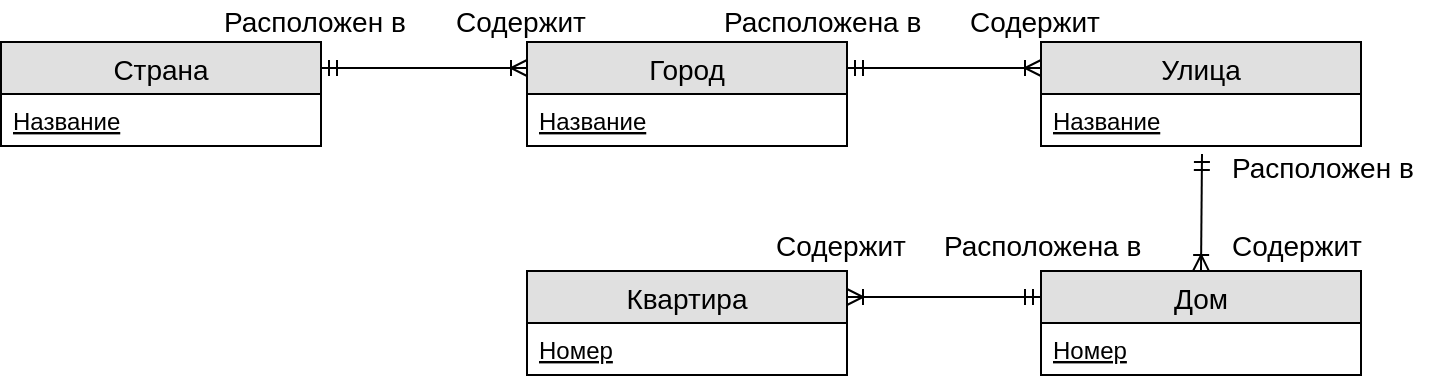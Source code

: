<mxfile version="12.1.3" type="device" pages="1"><diagram id="SD8DphvSxPvhvg3kfcvc" name="Page-1"><mxGraphModel dx="1024" dy="418" grid="0" gridSize="10" guides="1" tooltips="1" connect="1" arrows="1" fold="1" page="1" pageScale="1" pageWidth="827" pageHeight="1169" math="0" shadow="0"><root><mxCell id="0"/><mxCell id="1" parent="0"/><mxCell id="XcD7xtHeiDNZ6KRDn_ez-1" value="Страна" style="swimlane;fontStyle=0;childLayout=stackLayout;horizontal=1;startSize=26;fillColor=#e0e0e0;horizontalStack=0;resizeParent=1;resizeParentMax=0;resizeLast=0;collapsible=1;marginBottom=0;swimlaneFillColor=#ffffff;align=center;fontSize=14;" vertex="1" parent="1"><mxGeometry x="56.5" y="59" width="160" height="52" as="geometry"/></mxCell><mxCell id="XcD7xtHeiDNZ6KRDn_ez-2" value="Название" style="text;strokeColor=none;fillColor=none;spacingLeft=4;spacingRight=4;overflow=hidden;rotatable=0;points=[[0,0.5],[1,0.5]];portConstraint=eastwest;fontSize=12;fontStyle=4" vertex="1" parent="XcD7xtHeiDNZ6KRDn_ez-1"><mxGeometry y="26" width="160" height="26" as="geometry"/></mxCell><mxCell id="XcD7xtHeiDNZ6KRDn_ez-5" value="Город" style="swimlane;fontStyle=0;childLayout=stackLayout;horizontal=1;startSize=26;fillColor=#e0e0e0;horizontalStack=0;resizeParent=1;resizeParentMax=0;resizeLast=0;collapsible=1;marginBottom=0;swimlaneFillColor=#ffffff;align=center;fontSize=14;" vertex="1" parent="1"><mxGeometry x="319.5" y="59" width="160" height="52" as="geometry"/></mxCell><mxCell id="XcD7xtHeiDNZ6KRDn_ez-7" value="Название" style="text;strokeColor=none;fillColor=none;spacingLeft=4;spacingRight=4;overflow=hidden;rotatable=0;points=[[0,0.5],[1,0.5]];portConstraint=eastwest;fontSize=12;fontStyle=4" vertex="1" parent="XcD7xtHeiDNZ6KRDn_ez-5"><mxGeometry y="26" width="160" height="26" as="geometry"/></mxCell><mxCell id="XcD7xtHeiDNZ6KRDn_ez-13" value="Квартира" style="swimlane;fontStyle=0;childLayout=stackLayout;horizontal=1;startSize=26;fillColor=#e0e0e0;horizontalStack=0;resizeParent=1;resizeParentMax=0;resizeLast=0;collapsible=1;marginBottom=0;swimlaneFillColor=#ffffff;align=center;fontSize=14;" vertex="1" parent="1"><mxGeometry x="319.5" y="173.5" width="160" height="52" as="geometry"/></mxCell><mxCell id="XcD7xtHeiDNZ6KRDn_ez-14" value="Номер" style="text;strokeColor=none;fillColor=none;spacingLeft=4;spacingRight=4;overflow=hidden;rotatable=0;points=[[0,0.5],[1,0.5]];portConstraint=eastwest;fontSize=12;fontStyle=4" vertex="1" parent="XcD7xtHeiDNZ6KRDn_ez-13"><mxGeometry y="26" width="160" height="26" as="geometry"/></mxCell><mxCell id="XcD7xtHeiDNZ6KRDn_ez-15" value="Дом" style="swimlane;fontStyle=0;childLayout=stackLayout;horizontal=1;startSize=26;fillColor=#e0e0e0;horizontalStack=0;resizeParent=1;resizeParentMax=0;resizeLast=0;collapsible=1;marginBottom=0;swimlaneFillColor=#ffffff;align=center;fontSize=14;" vertex="1" parent="1"><mxGeometry x="576.5" y="173.5" width="160" height="52" as="geometry"/></mxCell><mxCell id="XcD7xtHeiDNZ6KRDn_ez-16" value="Номер" style="text;strokeColor=none;fillColor=none;spacingLeft=4;spacingRight=4;overflow=hidden;rotatable=0;points=[[0,0.5],[1,0.5]];portConstraint=eastwest;fontSize=12;fontStyle=4" vertex="1" parent="XcD7xtHeiDNZ6KRDn_ez-15"><mxGeometry y="26" width="160" height="26" as="geometry"/></mxCell><mxCell id="XcD7xtHeiDNZ6KRDn_ez-17" value="Улица" style="swimlane;fontStyle=0;childLayout=stackLayout;horizontal=1;startSize=26;fillColor=#e0e0e0;horizontalStack=0;resizeParent=1;resizeParentMax=0;resizeLast=0;collapsible=1;marginBottom=0;swimlaneFillColor=#ffffff;align=center;fontSize=14;" vertex="1" parent="1"><mxGeometry x="576.5" y="59" width="160" height="52" as="geometry"/></mxCell><mxCell id="XcD7xtHeiDNZ6KRDn_ez-18" value="Название" style="text;strokeColor=none;fillColor=none;spacingLeft=4;spacingRight=4;overflow=hidden;rotatable=0;points=[[0,0.5],[1,0.5]];portConstraint=eastwest;fontSize=12;fontStyle=4" vertex="1" parent="XcD7xtHeiDNZ6KRDn_ez-17"><mxGeometry y="26" width="160" height="26" as="geometry"/></mxCell><mxCell id="XcD7xtHeiDNZ6KRDn_ez-19" value="" style="fontSize=12;html=1;endArrow=ERoneToMany;startArrow=ERmandOne;strokeColor=#000000;exitX=1;exitY=0.25;exitDx=0;exitDy=0;entryX=0;entryY=0.25;entryDx=0;entryDy=0;" edge="1" parent="1" source="XcD7xtHeiDNZ6KRDn_ez-1" target="XcD7xtHeiDNZ6KRDn_ez-5"><mxGeometry width="100" height="100" relative="1" as="geometry"><mxPoint x="85" y="362" as="sourcePoint"/><mxPoint x="185" y="262" as="targetPoint"/></mxGeometry></mxCell><mxCell id="XcD7xtHeiDNZ6KRDn_ez-20" value="" style="fontSize=12;html=1;endArrow=ERoneToMany;startArrow=ERmandOne;strokeColor=#000000;exitX=1;exitY=0.25;exitDx=0;exitDy=0;entryX=0;entryY=0.25;entryDx=0;entryDy=0;" edge="1" parent="1" source="XcD7xtHeiDNZ6KRDn_ez-5" target="XcD7xtHeiDNZ6KRDn_ez-17"><mxGeometry width="100" height="100" relative="1" as="geometry"><mxPoint x="501.5" y="45" as="sourcePoint"/><mxPoint x="604.5" y="45" as="targetPoint"/></mxGeometry></mxCell><mxCell id="XcD7xtHeiDNZ6KRDn_ez-21" value="" style="fontSize=12;html=1;endArrow=ERoneToMany;startArrow=ERmandOne;strokeColor=#000000;entryX=0.5;entryY=0;entryDx=0;entryDy=0;" edge="1" parent="1" target="XcD7xtHeiDNZ6KRDn_ez-15"><mxGeometry width="100" height="100" relative="1" as="geometry"><mxPoint x="657" y="115" as="sourcePoint"/><mxPoint x="576.5" y="147.5" as="targetPoint"/></mxGeometry></mxCell><mxCell id="XcD7xtHeiDNZ6KRDn_ez-22" value="" style="fontSize=12;html=1;endArrow=ERoneToMany;startArrow=ERmandOne;strokeColor=#000000;exitX=0;exitY=0.25;exitDx=0;exitDy=0;entryX=1;entryY=0.25;entryDx=0;entryDy=0;" edge="1" parent="1" source="XcD7xtHeiDNZ6KRDn_ez-15" target="XcD7xtHeiDNZ6KRDn_ez-13"><mxGeometry width="100" height="100" relative="1" as="geometry"><mxPoint x="492.5" y="111" as="sourcePoint"/><mxPoint x="589.5" y="111" as="targetPoint"/></mxGeometry></mxCell><mxCell id="XcD7xtHeiDNZ6KRDn_ez-23" value="&lt;font style=&quot;font-size: 14px&quot;&gt;Содержит&lt;/font&gt;" style="text;html=1;resizable=0;points=[];autosize=1;align=left;verticalAlign=top;spacingTop=-4;" vertex="1" parent="1"><mxGeometry x="282" y="38" width="75" height="14" as="geometry"/></mxCell><mxCell id="XcD7xtHeiDNZ6KRDn_ez-24" value="&lt;font style=&quot;font-size: 14px&quot;&gt;Содержит&lt;/font&gt;" style="text;html=1;resizable=0;points=[];autosize=1;align=left;verticalAlign=top;spacingTop=-4;" vertex="1" parent="1"><mxGeometry x="539" y="38" width="75" height="14" as="geometry"/></mxCell><mxCell id="XcD7xtHeiDNZ6KRDn_ez-25" value="&lt;font style=&quot;font-size: 14px&quot;&gt;Содержит&lt;/font&gt;" style="text;html=1;resizable=0;points=[];autosize=1;align=left;verticalAlign=top;spacingTop=-4;" vertex="1" parent="1"><mxGeometry x="669.5" y="149.5" width="75" height="14" as="geometry"/></mxCell><mxCell id="XcD7xtHeiDNZ6KRDn_ez-26" value="&lt;font style=&quot;font-size: 14px&quot;&gt;Содержит&lt;/font&gt;" style="text;html=1;resizable=0;points=[];autosize=1;align=left;verticalAlign=top;spacingTop=-4;" vertex="1" parent="1"><mxGeometry x="442" y="149.5" width="75" height="14" as="geometry"/></mxCell><mxCell id="XcD7xtHeiDNZ6KRDn_ez-27" value="&lt;font style=&quot;font-size: 14px&quot;&gt;Расположен в&lt;/font&gt;" style="text;html=1;resizable=0;points=[];autosize=1;align=left;verticalAlign=top;spacingTop=-4;" vertex="1" parent="1"><mxGeometry x="166" y="38" width="101" height="14" as="geometry"/></mxCell><mxCell id="XcD7xtHeiDNZ6KRDn_ez-28" value="&lt;font style=&quot;font-size: 14px&quot;&gt;Расположена в&lt;/font&gt;" style="text;html=1;resizable=0;points=[];autosize=1;align=left;verticalAlign=top;spacingTop=-4;" vertex="1" parent="1"><mxGeometry x="416" y="38" width="108" height="14" as="geometry"/></mxCell><mxCell id="XcD7xtHeiDNZ6KRDn_ez-29" value="&lt;font style=&quot;font-size: 14px&quot;&gt;Расположен в&lt;/font&gt;" style="text;html=1;resizable=0;points=[];autosize=1;align=left;verticalAlign=top;spacingTop=-4;" vertex="1" parent="1"><mxGeometry x="669.5" y="111" width="101" height="14" as="geometry"/></mxCell><mxCell id="XcD7xtHeiDNZ6KRDn_ez-30" value="&lt;font style=&quot;font-size: 14px&quot;&gt;Расположена в&lt;/font&gt;" style="text;html=1;resizable=0;points=[];autosize=1;align=left;verticalAlign=top;spacingTop=-4;" vertex="1" parent="1"><mxGeometry x="526" y="149.5" width="108" height="14" as="geometry"/></mxCell></root></mxGraphModel></diagram></mxfile>